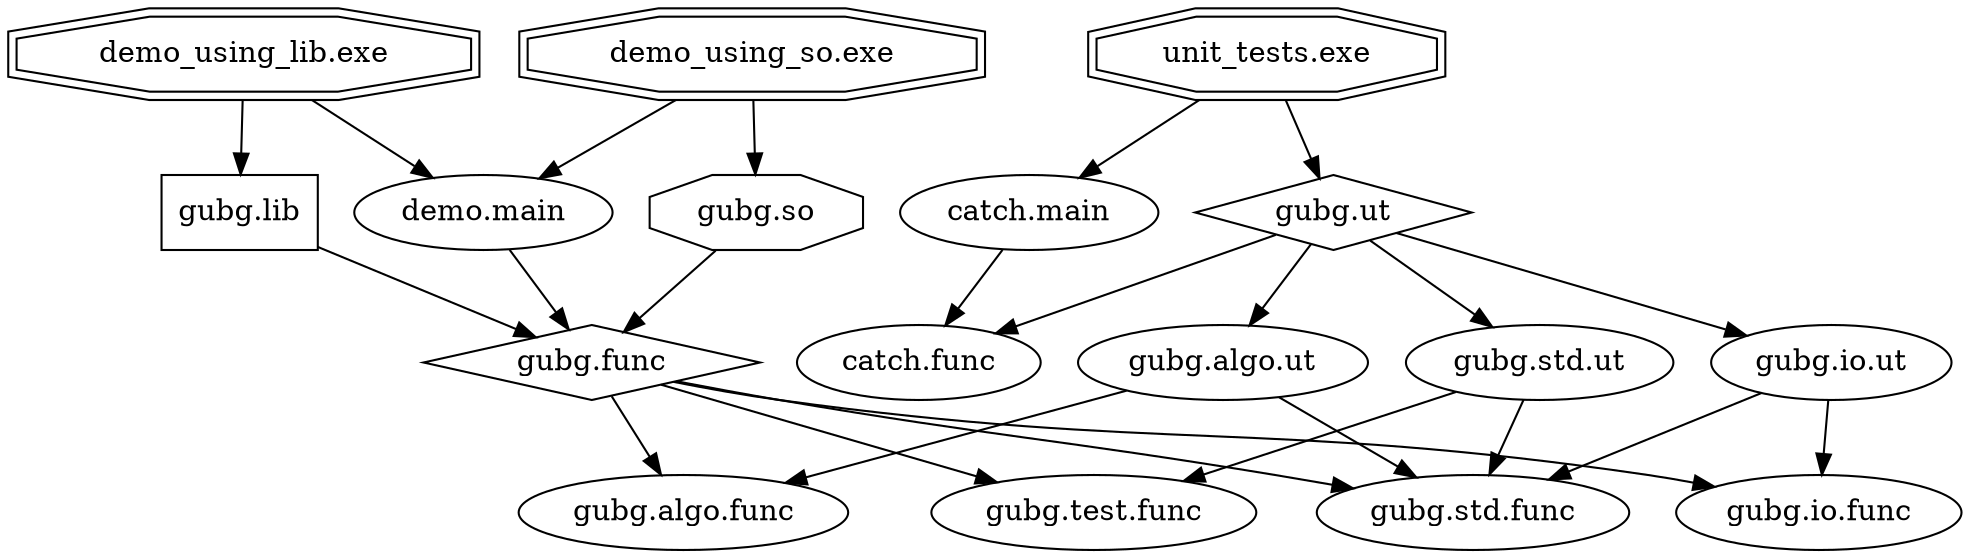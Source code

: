 digraph {
    "demo_using_lib.exe" [shape=doubleoctagon]
    "demo_using_so.exe" [shape=doubleoctagon]
    "unit_tests.exe" [shape=doubleoctagon]
    "gubg.so" [shape=octagon]
    "gubg.lib" [shape=box]
    "gubg.func" [shape=diamond]
    "gubg.ut" [shape=diamond]

    "demo_using_lib.exe" -> "demo.main"
    "demo_using_lib.exe" -> "gubg.lib"
    "demo_using_so.exe" -> "demo.main"
    "demo_using_so.exe" -> "gubg.so"
    "gubg.lib" -> "gubg.func"
    "demo.main" -> "gubg.func"
    "gubg.so" -> "gubg.func"
    "gubg.func" -> "gubg.std.func"
    "gubg.func" -> "gubg.io.func"
    "gubg.func" -> "gubg.algo.func"
    "gubg.func" -> "gubg.test.func"
    "gubg.ut" -> "gubg.std.ut"
    "gubg.ut" -> "gubg.io.ut"
    "gubg.ut" -> "gubg.algo.ut"
    "gubg.ut" -> "catch.func"
    "gubg.std.ut" -> "gubg.std.func"
    "gubg.std.ut" -> "gubg.test.func"
    "gubg.io.ut" -> "gubg.io.func"
    "gubg.io.ut" -> "gubg.std.func"
    "gubg.algo.ut" -> "gubg.algo.func"
    "gubg.algo.ut" -> "gubg.std.func"
    "unit_tests.exe" -> "gubg.ut"
    "unit_tests.exe" -> "catch.main"
    "catch.main" -> "catch.func"
}
